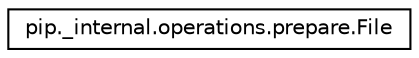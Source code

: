 digraph "Graphical Class Hierarchy"
{
 // LATEX_PDF_SIZE
  edge [fontname="Helvetica",fontsize="10",labelfontname="Helvetica",labelfontsize="10"];
  node [fontname="Helvetica",fontsize="10",shape=record];
  rankdir="LR";
  Node0 [label="pip._internal.operations.prepare.File",height=0.2,width=0.4,color="black", fillcolor="white", style="filled",URL="$d6/d7a/classpip_1_1__internal_1_1operations_1_1prepare_1_1_file.html",tooltip=" "];
}
